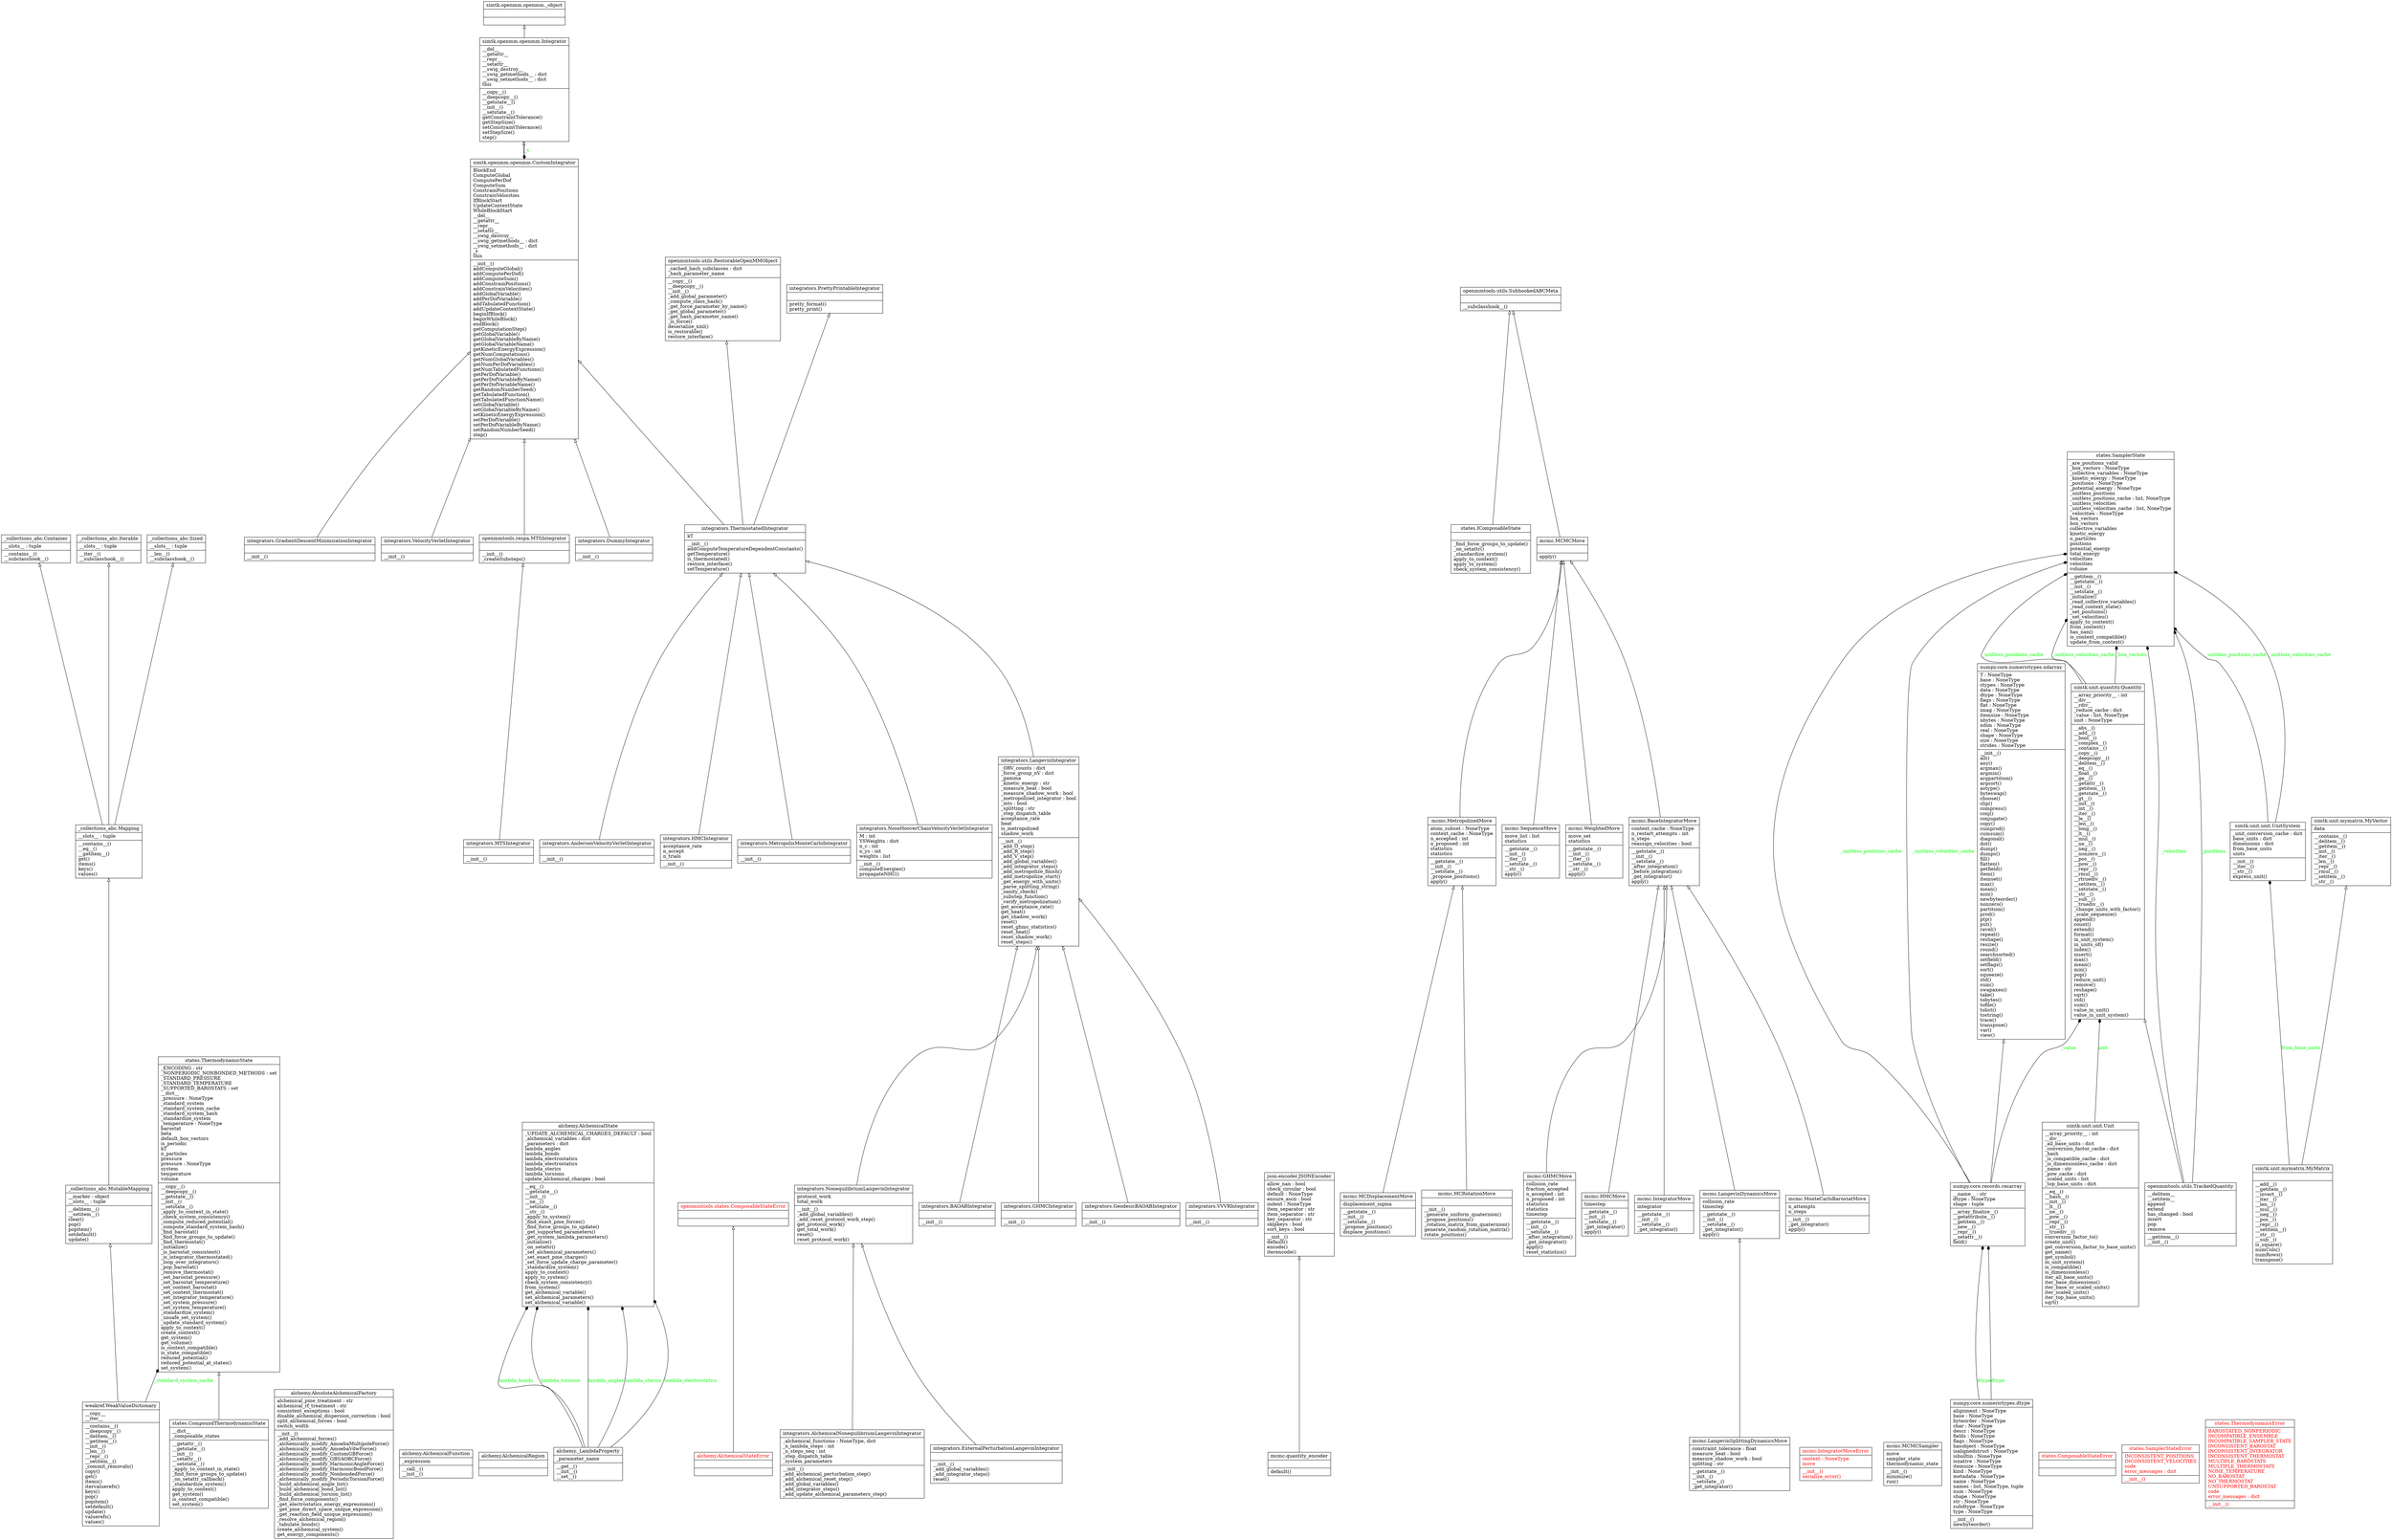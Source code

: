 digraph "classes_openmmtools" {
charset="utf-8"
rankdir=BT
"0" [label="{_collections_abc.Container|__slots__ : tuple\l|__contains__()\l__subclasshook__()\l}", shape="record"];
"1" [label="{_collections_abc.Iterable|__slots__ : tuple\l|__iter__()\l__subclasshook__()\l}", shape="record"];
"2" [label="{_collections_abc.Mapping|__slots__ : tuple\l|__contains__()\l__eq__()\l__getitem__()\lget()\litems()\lkeys()\lvalues()\l}", shape="record"];
"3" [label="{_collections_abc.MutableMapping|__marker : object\l__slots__ : tuple\l|__delitem__()\l__setitem__()\lclear()\lpop()\lpopitem()\lsetdefault()\lupdate()\l}", shape="record"];
"4" [label="{_collections_abc.Sized|__slots__ : tuple\l|__len__()\l__subclasshook__()\l}", shape="record"];
"5" [label="{alchemy.AbsoluteAlchemicalFactory|alchemical_pme_treatment : str\lalchemical_rf_treatment : str\lconsistent_exceptions : bool\ldisable_alchemical_dispersion_correction : bool\lsplit_alchemical_forces : bool\lswitch_width\l|__init__()\l_add_alchemical_forces()\l_alchemically_modify_AmoebaMultipoleForce()\l_alchemically_modify_AmoebaVdwForce()\l_alchemically_modify_CustomGBForce()\l_alchemically_modify_GBSAOBCForce()\l_alchemically_modify_HarmonicAngleForce()\l_alchemically_modify_HarmonicBondForce()\l_alchemically_modify_NonbondedForce()\l_alchemically_modify_PeriodicTorsionForce()\l_build_alchemical_angle_list()\l_build_alchemical_bond_list()\l_build_alchemical_torsion_list()\l_find_force_components()\l_get_electrostatics_energy_expressions()\l_get_pme_direct_space_unique_expression()\l_get_reaction_field_unique_expression()\l_resolve_alchemical_region()\l_tabulate_bonds()\lcreate_alchemical_system()\lget_energy_components()\l}", shape="record"];
"6" [label="{alchemy.AlchemicalFunction|_expression\l|__call__()\l__init__()\l}", shape="record"];
"7" [label="{alchemy.AlchemicalRegion|\l|}", shape="record"];
"8" [label="{alchemy.AlchemicalState|_UPDATE_ALCHEMICAL_CHARGES_DEFAULT : bool\l_alchemical_variables : dict\l_parameters : dict\llambda_angles\llambda_bonds\llambda_electrostatics\llambda_electrostatics\llambda_sterics\llambda_torsions\lupdate_alchemical_charges : bool\l|__eq__()\l__getstate__()\l__init__()\l__ne__()\l__setstate__()\l__str__()\l_apply_to_system()\l_find_exact_pme_forces()\l_find_force_groups_to_update()\l_get_supported_parameters()\l_get_system_lambda_parameters()\l_initialize()\l_on_setattr()\l_set_alchemical_parameters()\l_set_exact_pme_charges()\l_set_force_update_charge_parameter()\l_standardize_system()\lapply_to_context()\lapply_to_system()\lcheck_system_consistency()\lfrom_system()\lget_alchemical_variable()\lset_alchemical_parameters()\lset_alchemical_variable()\l}", shape="record"];
"9" [fontcolor="red", label="{alchemy.AlchemicalStateError|\l|}", shape="record"];
"10" [label="{alchemy._LambdaProperty|_parameter_name\l|__get__()\l__init__()\l__set__()\l}", shape="record"];
"11" [label="{integrators.AlchemicalNonequilibriumLangevinIntegrator|_alchemical_functions : NoneType, dict\l_n_lambda_steps : int\l_n_steps_neq : int\l_step_dispatch_table\l_system_parameters\l|__init__()\l_add_alchemical_perturbation_step()\l_add_alchemical_reset_step()\l_add_global_variables()\l_add_integrator_steps()\l_add_update_alchemical_parameters_step()\l}", shape="record"];
"12" [label="{integrators.AndersenVelocityVerletIntegrator|\l|__init__()\l}", shape="record"];
"13" [label="{integrators.BAOABIntegrator|\l|__init__()\l}", shape="record"];
"14" [label="{integrators.DummyIntegrator|\l|__init__()\l}", shape="record"];
"15" [label="{integrators.ExternalPerturbationLangevinIntegrator|\l|__init__()\l_add_global_variables()\l_add_integrator_steps()\lreset()\l}", shape="record"];
"16" [label="{integrators.GHMCIntegrator|\l|__init__()\l}", shape="record"];
"17" [label="{integrators.GeodesicBAOABIntegrator|\l|__init__()\l}", shape="record"];
"18" [label="{integrators.GradientDescentMinimizationIntegrator|\l|__init__()\l}", shape="record"];
"19" [label="{integrators.HMCIntegrator|acceptance_rate\ln_accept\ln_trials\l|__init__()\l}", shape="record"];
"20" [label="{integrators.LangevinIntegrator|_ORV_counts : dict\l_force_group_nV : dict\l_gamma\l_kinetic_energy : str\l_measure_heat : bool\l_measure_shadow_work : bool\l_metropolized_integrator : bool\l_mts : bool\l_splitting : str\l_step_dispatch_table\lacceptance_rate\lheat\lis_metropolized\lshadow_work\l|__init__()\l_add_O_step()\l_add_R_step()\l_add_V_step()\l_add_global_variables()\l_add_integrator_steps()\l_add_metropolize_finish()\l_add_metropolize_start()\l_get_energy_with_units()\l_parse_splitting_string()\l_sanity_check()\l_substep_function()\l_verify_metropolization()\lget_acceptance_rate()\lget_heat()\lget_shadow_work()\lreset()\lreset_ghmc_statistics()\lreset_heat()\lreset_shadow_work()\lreset_steps()\l}", shape="record"];
"21" [label="{integrators.MTSIntegrator|\l|__init__()\l}", shape="record"];
"22" [label="{integrators.MetropolisMonteCarloIntegrator|\l|__init__()\l}", shape="record"];
"23" [label="{integrators.NonequilibriumLangevinIntegrator|protocol_work\ltotal_work\l|__init__()\l_add_global_variables()\l_add_reset_protocol_work_step()\lget_protocol_work()\lget_total_work()\lreset()\lreset_protocol_work()\l}", shape="record"];
"24" [label="{integrators.NoseHooverChainVelocityVerletIntegrator|M : int\lYSWeights : dict\ln_c : int\ln_ys : int\lweights : list\l|__init__()\lcomputeEnergies()\lpropagateNHC()\l}", shape="record"];
"25" [label="{integrators.PrettyPrintableIntegrator|\l|pretty_format()\lpretty_print()\l}", shape="record"];
"26" [label="{integrators.ThermostatedIntegrator|kT\l|__init__()\laddComputeTemperatureDependentConstants()\lgetTemperature()\lis_thermostated()\lrestore_interface()\lsetTemperature()\l}", shape="record"];
"27" [label="{integrators.VVVRIntegrator|\l|__init__()\l}", shape="record"];
"28" [label="{integrators.VelocityVerletIntegrator|\l|__init__()\l}", shape="record"];
"29" [label="{json.encoder.JSONEncoder|allow_nan : bool\lcheck_circular : bool\ldefault : NoneType\lensure_ascii : bool\lindent : NoneType\litem_separator : str\litem_separator : str\lkey_separator : str\lskipkeys : bool\lsort_keys : bool\l|__init__()\ldefault()\lencode()\literencode()\l}", shape="record"];
"30" [label="{mcmc.BaseIntegratorMove|context_cache : NoneType\ln_restart_attempts : int\ln_steps\lreassign_velocities : bool\l|__getstate__()\l__init__()\l__setstate__()\l_after_integration()\l_before_integration()\l_get_integrator()\lapply()\l}", shape="record"];
"31" [label="{mcmc.GHMCMove|collision_rate\lfraction_accepted\ln_accepted : int\ln_proposed : int\lstatistics\lstatistics\ltimestep\l|__getstate__()\l__init__()\l__setstate__()\l_after_integration()\l_get_integrator()\lapply()\lreset_statistics()\l}", shape="record"];
"32" [label="{mcmc.HMCMove|timestep\l|__getstate__()\l__init__()\l__setstate__()\l_get_integrator()\lapply()\l}", shape="record"];
"33" [label="{mcmc.IntegratorMove|integrator\l|__getstate__()\l__init__()\l__setstate__()\l_get_integrator()\l}", shape="record"];
"34" [fontcolor="red", label="{mcmc.IntegratorMoveError|context : NoneType\lmove\l|__init__()\lserialize_error()\l}", shape="record"];
"35" [label="{mcmc.LangevinDynamicsMove|collision_rate\ltimestep\l|__getstate__()\l__init__()\l__setstate__()\l_get_integrator()\lapply()\l}", shape="record"];
"36" [label="{mcmc.LangevinSplittingDynamicsMove|constraint_tolerance : float\lmeasure_heat : bool\lmeasure_shadow_work : bool\lsplitting : str\l|__getstate__()\l__init__()\l__setstate__()\l_get_integrator()\l}", shape="record"];
"37" [label="{mcmc.MCDisplacementMove|displacement_sigma\l|__getstate__()\l__init__()\l__setstate__()\l_propose_positions()\ldisplace_positions()\l}", shape="record"];
"38" [label="{mcmc.MCMCMove|\l|apply()\l}", shape="record"];
"39" [label="{mcmc.MCMCSampler|move\lsampler_state\lthermodynamic_state\l|__init__()\lminimize()\lrun()\l}", shape="record"];
"40" [label="{mcmc.MCRotationMove|\l|__init__()\l_generate_uniform_quaternion()\l_propose_positions()\l_rotation_matrix_from_quaternion()\lgenerate_random_rotation_matrix()\lrotate_positions()\l}", shape="record"];
"41" [label="{mcmc.MetropolizedMove|atom_subset : NoneType\lcontext_cache : NoneType\ln_accepted : int\ln_proposed : int\lstatistics\lstatistics\l|__getstate__()\l__init__()\l__setstate__()\l_propose_positions()\lapply()\l}", shape="record"];
"42" [label="{mcmc.MonteCarloBarostatMove|n_attempts\ln_steps\l|__init__()\l_get_integrator()\lapply()\l}", shape="record"];
"43" [label="{mcmc.SequenceMove|move_list : list\lstatistics\l|__getstate__()\l__init__()\l__iter__()\l__setstate__()\l__str__()\lapply()\l}", shape="record"];
"44" [label="{mcmc.WeightedMove|move_set\lstatistics\l|__getstate__()\l__init__()\l__iter__()\l__setstate__()\l__str__()\lapply()\l}", shape="record"];
"45" [label="{mcmc.quantity_encoder|\l|default()\l}", shape="record"];
"46" [label="{numpy.core.numerictypes.dtype|alignment : NoneType\lbase : NoneType\lbyteorder : NoneType\lchar : NoneType\ldescr : NoneType\lfields : NoneType\lflags : NoneType\lhasobject : NoneType\lisalignedstruct : NoneType\lisbuiltin : NoneType\lisnative : NoneType\litemsize : NoneType\lkind : NoneType\lmetadata : NoneType\lname : NoneType\lnames : list, NoneType, tuple\lnum : NoneType\lshape : NoneType\lstr : NoneType\lsubdtype : NoneType\ltype : NoneType\l|__init__()\lnewbyteorder()\l}", shape="record"];
"47" [label="{numpy.core.numerictypes.ndarray|T : NoneType\lbase : NoneType\lctypes : NoneType\ldata : NoneType\ldtype : NoneType\lflags : NoneType\lflat : NoneType\limag : NoneType\litemsize : NoneType\lnbytes : NoneType\lndim : NoneType\lreal : NoneType\lshape : NoneType\lsize : NoneType\lstrides : NoneType\l|__init__()\lall()\lany()\largmax()\largmin()\largpartition()\largsort()\lastype()\lbyteswap()\lchoose()\lclip()\lcompress()\lconj()\lconjugate()\lcopy()\lcumprod()\lcumsum()\ldiagonal()\ldot()\ldump()\ldumps()\lfill()\lflatten()\lgetfield()\litem()\litemset()\lmax()\lmean()\lmin()\lnewbyteorder()\lnonzero()\lpartition()\lprod()\lptp()\lput()\lravel()\lrepeat()\lreshape()\lresize()\lround()\lsearchsorted()\lsetfield()\lsetflags()\lsort()\lsqueeze()\lstd()\lsum()\lswapaxes()\ltake()\ltobytes()\ltofile()\ltolist()\ltostring()\ltrace()\ltranspose()\lvar()\lview()\l}", shape="record"];
"48" [label="{numpy.core.records.recarray|__name__ : str\ldtype : NoneType\lshape : tuple\l|__array_finalize__()\l__getattribute__()\l__getitem__()\l__new__()\l__repr__()\l__setattr__()\lfield()\l}", shape="record"];
"49" [label="{openmmtools.respa.MTSIntegrator|\l|__init__()\l_createSubsteps()\l}", shape="record"];
"50" [fontcolor="red", label="{openmmtools.states.ComposableStateError|\l|}", shape="record"];
"51" [label="{openmmtools.utils.RestorableOpenMMObject|_cached_hash_subclasses : dict\l_hash_parameter_name\l|__copy__()\l__deepcopy__()\l__init__()\l_add_global_parameter()\l_compute_class_hash()\l_get_force_parameter_by_name()\l_get_global_parameter()\l_get_hash_parameter_name()\l_is_force()\ldeserialize_xml()\lis_restorable()\lrestore_interface()\l}", shape="record"];
"52" [label="{openmmtools.utils.SubhookedABCMeta|\l|__subclasshook__()\l}", shape="record"];
"53" [label="{openmmtools.utils.TrackedQuantity|__delitem__\l__setitem__\lappend\lextend\lhas_changed : bool\linsert\lpop\lremove\l|__getitem__()\l__init__()\l}", shape="record"];
"54" [label="{simtk.openmm.openmm.CustomIntegrator|BlockEnd\lComputeGlobal\lComputePerDof\lComputeSum\lConstrainPositions\lConstrainVelocities\lIfBlockStart\lUpdateContextState\lWhileBlockStart\l__del__\l__getattr__\l__repr__\l__setattr__\l__swig_destroy__\l__swig_getmethods__ : dict\l__swig_setmethods__ : dict\l_s\lthis\l|__init__()\laddComputeGlobal()\laddComputePerDof()\laddComputeSum()\laddConstrainPositions()\laddConstrainVelocities()\laddGlobalVariable()\laddPerDofVariable()\laddTabulatedFunction()\laddUpdateContextState()\lbeginIfBlock()\lbeginWhileBlock()\lendBlock()\lgetComputationStep()\lgetGlobalVariable()\lgetGlobalVariableByName()\lgetGlobalVariableName()\lgetKineticEnergyExpression()\lgetNumComputations()\lgetNumGlobalVariables()\lgetNumPerDofVariables()\lgetNumTabulatedFunctions()\lgetPerDofVariable()\lgetPerDofVariableByName()\lgetPerDofVariableName()\lgetRandomNumberSeed()\lgetTabulatedFunction()\lgetTabulatedFunctionName()\lsetGlobalVariable()\lsetGlobalVariableByName()\lsetKineticEnergyExpression()\lsetPerDofVariable()\lsetPerDofVariableByName()\lsetRandomNumberSeed()\lstep()\l}", shape="record"];
"55" [label="{simtk.openmm.openmm.Integrator|__del__\l__getattr__\l__repr__\l__setattr__\l__swig_destroy__\l__swig_getmethods__ : dict\l__swig_setmethods__ : dict\lthis\l|__copy__()\l__deepcopy__()\l__getstate__()\l__init__()\l__setstate__()\lgetConstraintTolerance()\lgetStepSize()\lsetConstraintTolerance()\lsetStepSize()\lstep()\l}", shape="record"];
"56" [label="{simtk.openmm.openmm._object|\l|}", shape="record"];
"57" [label="{simtk.unit.mymatrix.MyMatrix|\l|__add__()\l__getitem__()\l__invert__()\l__iter__()\l__len__()\l__mul__()\l__neg__()\l__pos__()\l__repr__()\l__setitem__()\l__str__()\l__sub__()\lis_square()\lnumCols()\lnumRows()\ltranspose()\l}", shape="record"];
"58" [label="{simtk.unit.mymatrix.MyVector|data\l|__contains__()\l__delitem__()\l__getitem__()\l__init__()\l__iter__()\l__len__()\l__repr__()\l__rmul__()\l__setitem__()\l__str__()\l}", shape="record"];
"59" [label="{simtk.unit.quantity.Quantity|__array_priority__ : int\l__div__\l__rdiv__\l_reduce_cache : dict\l_value : list, NoneType\lunit : NoneType\l|__abs__()\l__add__()\l__bool__()\l__complex__()\l__contains__()\l__copy__()\l__deepcopy__()\l__delitem__()\l__eq__()\l__float__()\l__ge__()\l__getattr__()\l__getitem__()\l__getstate__()\l__gt__()\l__init__()\l__int__()\l__iter__()\l__le__()\l__len__()\l__long__()\l__lt__()\l__mul__()\l__ne__()\l__neg__()\l__nonzero__()\l__pos__()\l__pow__()\l__repr__()\l__rmul__()\l__rtruediv__()\l__setitem__()\l__setstate__()\l__str__()\l__sub__()\l__truediv__()\l_change_units_with_factor()\l_scale_sequence()\lappend()\lcount()\lextend()\lformat()\lin_unit_system()\lin_units_of()\lindex()\linsert()\lmax()\lmean()\lmin()\lpop()\lreduce_unit()\lremove()\lreshape()\lsqrt()\lstd()\lsum()\lvalue_in_unit()\lvalue_in_unit_system()\l}", shape="record"];
"60" [label="{simtk.unit.unit.Unit|__array_priority__ : int\l__div__\l_all_base_units : dict\l_conversion_factor_cache : dict\l_hash\l_is_compatible_cache : dict\l_is_dimensionless_cache : dict\l_name : str\l_pow_cache : dict\l_scaled_units : list\l_top_base_units : dict\l|__eq__()\l__hash__()\l__init__()\l__lt__()\l__ne__()\l__pow__()\l__repr__()\l__str__()\l__truediv__()\lconversion_factor_to()\lcreate_unit()\lget_conversion_factor_to_base_units()\lget_name()\lget_symbol()\lin_unit_system()\lis_compatible()\lis_dimensionless()\liter_all_base_units()\liter_base_dimensions()\liter_base_or_scaled_units()\liter_scaled_units()\liter_top_base_units()\lsqrt()\l}", shape="record"];
"61" [label="{simtk.unit.unit.UnitSystem|_unit_conversion_cache : dict\lbase_units : dict\ldimensions : dict\lfrom_base_units\lunits\l|__init__()\l__iter__()\l__str__()\lexpress_unit()\l}", shape="record"];
"62" [fontcolor="red", label="{states.ComposableStateError|\l|}", shape="record"];
"63" [label="{states.CompoundThermodynamicState|__dict__\l_composable_states\l|__getattr__()\l__getstate__()\l__init__()\l__setattr__()\l__setstate__()\l_apply_to_context_in_state()\l_find_force_groups_to_update()\l_on_setattr_callback()\l_standardize_system()\lapply_to_context()\lget_system()\lis_context_compatible()\lset_system()\l}", shape="record"];
"64" [label="{states.IComposableState|\l|_find_force_groups_to_update()\l_on_setattr()\l_standardize_system()\lapply_to_context()\lapply_to_system()\lcheck_system_consistency()\l}", shape="record"];
"65" [label="{states.SamplerState|_are_positions_valid\l_box_vectors : NoneType\l_collective_variables : NoneType\l_kinetic_energy : NoneType\l_positions : NoneType\l_potential_energy : NoneType\l_unitless_positions\l_unitless_positions_cache : list, NoneType\l_unitless_velocities\l_unitless_velocities_cache : list, NoneType\l_velocities : NoneType\lbox_vectors\lbox_vectors\lcollective_variables\lkinetic_energy\ln_particles\lpositions\lpotential_energy\ltotal_energy\lvelocities\lvelocities\lvolume\l|__getitem__()\l__getstate__()\l__init__()\l__setstate__()\l_initialize()\l_read_collective_variables()\l_read_context_state()\l_set_positions()\l_set_velocities()\lapply_to_context()\lfrom_context()\lhas_nan()\lis_context_compatible()\lupdate_from_context()\l}", shape="record"];
"66" [fontcolor="red", label="{states.SamplerStateError|INCONSISTENT_POSITIONS\lINCONSISTENT_VELOCITIES\lcode\lerror_messages : dict\l|__init__()\l}", shape="record"];
"67" [label="{states.ThermodynamicState|_ENCODING : str\l_NONPERIODIC_NONBONDED_METHODS : set\l_STANDARD_PRESSURE\l_STANDARD_TEMPERATURE\l_SUPPORTED_BAROSTATS : set\l__dict__\l_pressure : NoneType\l_standard_system\l_standard_system_cache\l_standard_system_hash\l_standardize_system\l_temperature : NoneType\lbarostat\lbeta\ldefault_box_vectors\lis_periodic\lkT\ln_particles\lpressure\lpressure : NoneType\lsystem\ltemperature\lvolume\l|__copy__()\l__deepcopy__()\l__getstate__()\l__init__()\l__setstate__()\l_apply_to_context_in_state()\l_check_system_consistency()\l_compute_reduced_potential()\l_compute_standard_system_hash()\l_find_barostat()\l_find_force_groups_to_update()\l_find_thermostat()\l_initialize()\l_is_barostat_consistent()\l_is_integrator_thermostated()\l_loop_over_integrators()\l_pop_barostat()\l_remove_thermostat()\l_set_barostat_pressure()\l_set_barostat_temperature()\l_set_context_barostat()\l_set_context_thermostat()\l_set_integrator_temperature()\l_set_system_pressure()\l_set_system_temperature()\l_standardize_system()\l_unsafe_set_system()\l_update_standard_system()\lapply_to_context()\lcreate_context()\lget_system()\lget_volume()\lis_context_compatible()\lis_state_compatible()\lreduced_potential()\lreduced_potential_at_states()\lset_system()\l}", shape="record"];
"68" [fontcolor="red", label="{states.ThermodynamicsError|BAROSTATED_NONPERIODIC\lINCOMPATIBLE_ENSEMBLE\lINCOMPATIBLE_SAMPLER_STATE\lINCONSISTENT_BAROSTAT\lINCONSISTENT_INTEGRATOR\lINCONSISTENT_THERMOSTAT\lMULTIPLE_BAROSTATS\lMULTIPLE_THERMOSTATS\lNONE_TEMPERATURE\lNO_BAROSTAT\lNO_THERMOSTAT\lUNSUPPORTED_BAROSTAT\lcode\lerror_messages : dict\l|__init__()\l}", shape="record"];
"69" [label="{weakref.WeakValueDictionary|__copy__\l__iter__\l|__contains__()\l__deepcopy__()\l__delitem__()\l__getitem__()\l__init__()\l__len__()\l__repr__()\l__setitem__()\l_commit_removals()\lcopy()\lget()\litems()\litervaluerefs()\lkeys()\lpop()\lpopitem()\lsetdefault()\lupdate()\lvaluerefs()\lvalues()\l}", shape="record"];
"2" -> "0" [arrowhead="empty", arrowtail="none"];
"2" -> "1" [arrowhead="empty", arrowtail="none"];
"2" -> "4" [arrowhead="empty", arrowtail="none"];
"3" -> "2" [arrowhead="empty", arrowtail="none"];
"9" -> "50" [arrowhead="empty", arrowtail="none"];
"11" -> "23" [arrowhead="empty", arrowtail="none"];
"12" -> "26" [arrowhead="empty", arrowtail="none"];
"13" -> "20" [arrowhead="empty", arrowtail="none"];
"14" -> "54" [arrowhead="empty", arrowtail="none"];
"15" -> "23" [arrowhead="empty", arrowtail="none"];
"16" -> "20" [arrowhead="empty", arrowtail="none"];
"17" -> "20" [arrowhead="empty", arrowtail="none"];
"18" -> "54" [arrowhead="empty", arrowtail="none"];
"19" -> "26" [arrowhead="empty", arrowtail="none"];
"20" -> "26" [arrowhead="empty", arrowtail="none"];
"21" -> "49" [arrowhead="empty", arrowtail="none"];
"22" -> "26" [arrowhead="empty", arrowtail="none"];
"23" -> "20" [arrowhead="empty", arrowtail="none"];
"24" -> "26" [arrowhead="empty", arrowtail="none"];
"26" -> "25" [arrowhead="empty", arrowtail="none"];
"26" -> "51" [arrowhead="empty", arrowtail="none"];
"26" -> "54" [arrowhead="empty", arrowtail="none"];
"27" -> "20" [arrowhead="empty", arrowtail="none"];
"28" -> "54" [arrowhead="empty", arrowtail="none"];
"30" -> "38" [arrowhead="empty", arrowtail="none"];
"31" -> "30" [arrowhead="empty", arrowtail="none"];
"32" -> "30" [arrowhead="empty", arrowtail="none"];
"33" -> "30" [arrowhead="empty", arrowtail="none"];
"35" -> "30" [arrowhead="empty", arrowtail="none"];
"36" -> "35" [arrowhead="empty", arrowtail="none"];
"37" -> "41" [arrowhead="empty", arrowtail="none"];
"38" -> "52" [arrowhead="empty", arrowtail="none"];
"40" -> "41" [arrowhead="empty", arrowtail="none"];
"41" -> "38" [arrowhead="empty", arrowtail="none"];
"42" -> "30" [arrowhead="empty", arrowtail="none"];
"43" -> "38" [arrowhead="empty", arrowtail="none"];
"44" -> "38" [arrowhead="empty", arrowtail="none"];
"45" -> "29" [arrowhead="empty", arrowtail="none"];
"48" -> "47" [arrowhead="empty", arrowtail="none"];
"49" -> "54" [arrowhead="empty", arrowtail="none"];
"53" -> "59" [arrowhead="empty", arrowtail="none"];
"54" -> "55" [arrowhead="empty", arrowtail="none"];
"55" -> "56" [arrowhead="empty", arrowtail="none"];
"57" -> "58" [arrowhead="empty", arrowtail="none"];
"63" -> "67" [arrowhead="empty", arrowtail="none"];
"64" -> "52" [arrowhead="empty", arrowtail="none"];
"69" -> "3" [arrowhead="empty", arrowtail="none"];
"10" -> "8" [arrowhead="diamond", arrowtail="none", fontcolor="green", label="lambda_bonds", style="solid"];
"10" -> "8" [arrowhead="diamond", arrowtail="none", fontcolor="green", label="lambda_torsions", style="solid"];
"10" -> "8" [arrowhead="diamond", arrowtail="none", fontcolor="green", label="lambda_angles", style="solid"];
"10" -> "8" [arrowhead="diamond", arrowtail="none", fontcolor="green", label="lambda_sterics", style="solid"];
"10" -> "8" [arrowhead="diamond", arrowtail="none", fontcolor="green", label="lambda_electrostatics", style="solid"];
"46" -> "48" [arrowhead="diamond", arrowtail="none", fontcolor="green", label="dtype", style="solid"];
"46" -> "48" [arrowhead="diamond", arrowtail="none", fontcolor="green", label="dtype", style="solid"];
"48" -> "59" [arrowhead="diamond", arrowtail="none", fontcolor="green", label="_value", style="solid"];
"48" -> "65" [arrowhead="diamond", arrowtail="none", fontcolor="green", label="_unitless_positions_cache", style="solid"];
"48" -> "65" [arrowhead="diamond", arrowtail="none", fontcolor="green", label="_unitless_velocities_cache", style="solid"];
"53" -> "65" [arrowhead="diamond", arrowtail="none", fontcolor="green", label="_velocities", style="solid"];
"53" -> "65" [arrowhead="diamond", arrowtail="none", fontcolor="green", label="_positions", style="solid"];
"55" -> "54" [arrowhead="diamond", arrowtail="none", fontcolor="green", label="_s", style="solid"];
"57" -> "61" [arrowhead="diamond", arrowtail="none", fontcolor="green", label="from_base_units", style="solid"];
"59" -> "65" [arrowhead="diamond", arrowtail="none", fontcolor="green", label="_box_vectors", style="solid"];
"59" -> "65" [arrowhead="diamond", arrowtail="none", fontcolor="green", label="_unitless_positions_cache", style="solid"];
"59" -> "65" [arrowhead="diamond", arrowtail="none", fontcolor="green", label="_unitless_velocities_cache", style="solid"];
"60" -> "59" [arrowhead="diamond", arrowtail="none", fontcolor="green", label="unit", style="solid"];
"61" -> "65" [arrowhead="diamond", arrowtail="none", fontcolor="green", label="_unitless_positions_cache", style="solid"];
"61" -> "65" [arrowhead="diamond", arrowtail="none", fontcolor="green", label="_unitless_velocities_cache", style="solid"];
"69" -> "67" [arrowhead="diamond", arrowtail="none", fontcolor="green", label="_standard_system_cache", style="solid"];
}
